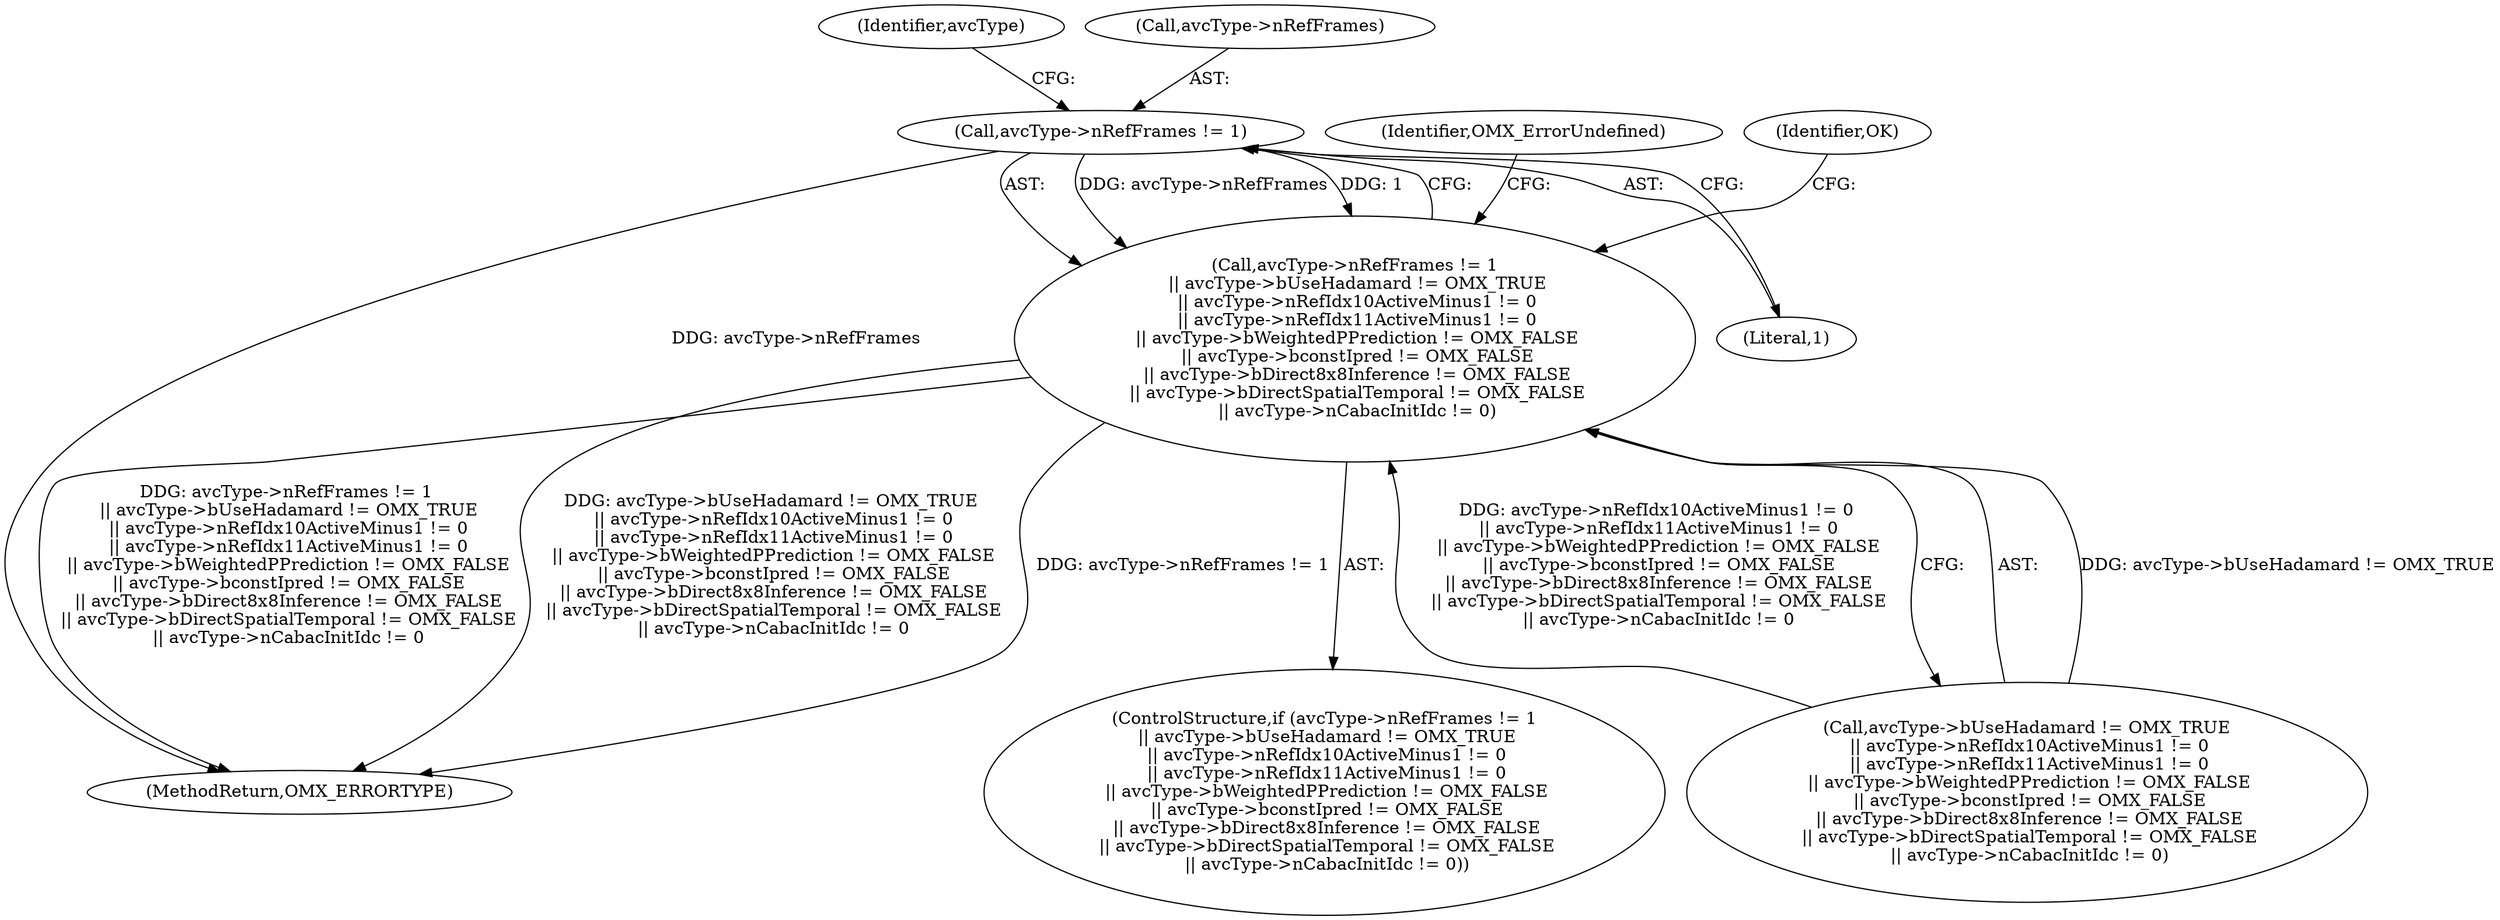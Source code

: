 digraph "0_Android_295c883fe3105b19bcd0f9e07d54c6b589fc5bff_15@pointer" {
"1000187" [label="(Call,avcType->nRefFrames != 1)"];
"1000186" [label="(Call,avcType->nRefFrames != 1\n || avcType->bUseHadamard != OMX_TRUE\n || avcType->nRefIdx10ActiveMinus1 != 0\n || avcType->nRefIdx11ActiveMinus1 != 0\n || avcType->bWeightedPPrediction != OMX_FALSE\n || avcType->bconstIpred != OMX_FALSE\n || avcType->bDirect8x8Inference != OMX_FALSE\n || avcType->bDirectSpatialTemporal != OMX_FALSE\n || avcType->nCabacInitIdc != 0)"];
"1000241" [label="(Identifier,OMX_ErrorUndefined)"];
"1000195" [label="(Identifier,avcType)"];
"1000261" [label="(MethodReturn,OMX_ERRORTYPE)"];
"1000185" [label="(ControlStructure,if (avcType->nRefFrames != 1\n || avcType->bUseHadamard != OMX_TRUE\n || avcType->nRefIdx10ActiveMinus1 != 0\n || avcType->nRefIdx11ActiveMinus1 != 0\n || avcType->bWeightedPPrediction != OMX_FALSE\n || avcType->bconstIpred != OMX_FALSE\n || avcType->bDirect8x8Inference != OMX_FALSE\n || avcType->bDirectSpatialTemporal != OMX_FALSE\n || avcType->nCabacInitIdc != 0))"];
"1000188" [label="(Call,avcType->nRefFrames)"];
"1000191" [label="(Literal,1)"];
"1000186" [label="(Call,avcType->nRefFrames != 1\n || avcType->bUseHadamard != OMX_TRUE\n || avcType->nRefIdx10ActiveMinus1 != 0\n || avcType->nRefIdx11ActiveMinus1 != 0\n || avcType->bWeightedPPrediction != OMX_FALSE\n || avcType->bconstIpred != OMX_FALSE\n || avcType->bDirect8x8Inference != OMX_FALSE\n || avcType->bDirectSpatialTemporal != OMX_FALSE\n || avcType->nCabacInitIdc != 0)"];
"1000187" [label="(Call,avcType->nRefFrames != 1)"];
"1000192" [label="(Call,avcType->bUseHadamard != OMX_TRUE\n || avcType->nRefIdx10ActiveMinus1 != 0\n || avcType->nRefIdx11ActiveMinus1 != 0\n || avcType->bWeightedPPrediction != OMX_FALSE\n || avcType->bconstIpred != OMX_FALSE\n || avcType->bDirect8x8Inference != OMX_FALSE\n || avcType->bDirectSpatialTemporal != OMX_FALSE\n || avcType->nCabacInitIdc != 0)"];
"1000244" [label="(Identifier,OK)"];
"1000187" -> "1000186"  [label="AST: "];
"1000187" -> "1000191"  [label="CFG: "];
"1000188" -> "1000187"  [label="AST: "];
"1000191" -> "1000187"  [label="AST: "];
"1000195" -> "1000187"  [label="CFG: "];
"1000186" -> "1000187"  [label="CFG: "];
"1000187" -> "1000261"  [label="DDG: avcType->nRefFrames"];
"1000187" -> "1000186"  [label="DDG: avcType->nRefFrames"];
"1000187" -> "1000186"  [label="DDG: 1"];
"1000186" -> "1000185"  [label="AST: "];
"1000186" -> "1000192"  [label="CFG: "];
"1000192" -> "1000186"  [label="AST: "];
"1000241" -> "1000186"  [label="CFG: "];
"1000244" -> "1000186"  [label="CFG: "];
"1000186" -> "1000261"  [label="DDG: avcType->nRefFrames != 1"];
"1000186" -> "1000261"  [label="DDG: avcType->nRefFrames != 1\n || avcType->bUseHadamard != OMX_TRUE\n || avcType->nRefIdx10ActiveMinus1 != 0\n || avcType->nRefIdx11ActiveMinus1 != 0\n || avcType->bWeightedPPrediction != OMX_FALSE\n || avcType->bconstIpred != OMX_FALSE\n || avcType->bDirect8x8Inference != OMX_FALSE\n || avcType->bDirectSpatialTemporal != OMX_FALSE\n || avcType->nCabacInitIdc != 0"];
"1000186" -> "1000261"  [label="DDG: avcType->bUseHadamard != OMX_TRUE\n || avcType->nRefIdx10ActiveMinus1 != 0\n || avcType->nRefIdx11ActiveMinus1 != 0\n || avcType->bWeightedPPrediction != OMX_FALSE\n || avcType->bconstIpred != OMX_FALSE\n || avcType->bDirect8x8Inference != OMX_FALSE\n || avcType->bDirectSpatialTemporal != OMX_FALSE\n || avcType->nCabacInitIdc != 0"];
"1000192" -> "1000186"  [label="DDG: avcType->bUseHadamard != OMX_TRUE"];
"1000192" -> "1000186"  [label="DDG: avcType->nRefIdx10ActiveMinus1 != 0\n || avcType->nRefIdx11ActiveMinus1 != 0\n || avcType->bWeightedPPrediction != OMX_FALSE\n || avcType->bconstIpred != OMX_FALSE\n || avcType->bDirect8x8Inference != OMX_FALSE\n || avcType->bDirectSpatialTemporal != OMX_FALSE\n || avcType->nCabacInitIdc != 0"];
}

